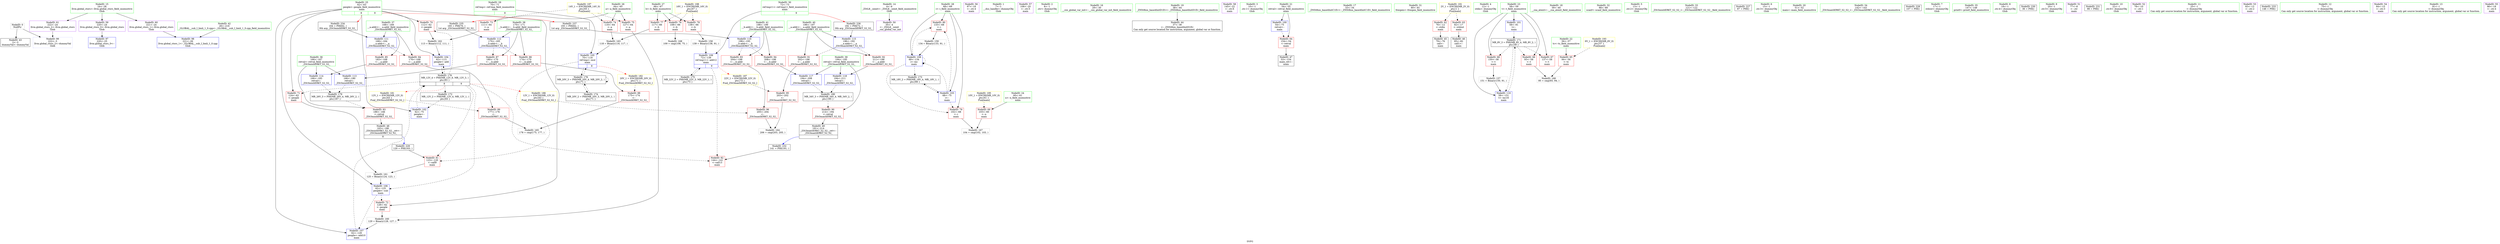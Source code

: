 digraph "SVFG" {
	label="SVFG";

	Node0x560e46a437b0 [shape=record,color=grey,label="{NodeID: 0\nNullPtr}"];
	Node0x560e46a437b0 -> Node0x560e46a5b8c0[style=solid];
	Node0x560e46a437b0 -> Node0x560e46a5c000[style=solid];
	Node0x560e46a6d610 [shape=record,color=black,label="{NodeID: 180\nMR_34V_3 = PHI(MR_34V_4, MR_34V_2, )\npts\{195 \}\n}"];
	Node0x560e46a6d610 -> Node0x560e46a5f000[style=dashed];
	Node0x560e46a5be00 [shape=record,color=blue,label="{NodeID: 97\n220\<--25\nllvm.global_ctors_0\<--\nGlob }"];
	Node0x560e46a59ec0 [shape=record,color=green,label="{NodeID: 14\n4\<--6\n_ZStL8__ioinit\<--_ZStL8__ioinit_field_insensitive\nGlob }"];
	Node0x560e46a59ec0 -> Node0x560e46a5cef0[style=solid];
	Node0x560e46a5c9f0 [shape=record,color=blue,label="{NodeID: 111\n168\<--164\n__a.addr\<--__a\n_ZSt3minIiERKT_S2_S2_\n}"];
	Node0x560e46a5c9f0 -> Node0x560e46a5eb20[style=dashed];
	Node0x560e46a5c9f0 -> Node0x560e46a5ebf0[style=dashed];
	Node0x560e46a5ab70 [shape=record,color=green,label="{NodeID: 28\n68\<--69\ni\<--i_field_insensitive\nmain\n}"];
	Node0x560e46a5ab70 -> Node0x560e46a5e710[style=solid];
	Node0x560e46a5ab70 -> Node0x560e46a5e7e0[style=solid];
	Node0x560e46a5ab70 -> Node0x560e46a5c370[style=solid];
	Node0x560e46a5ab70 -> Node0x560e46a5c780[style=solid];
	Node0x560e46a5b7c0 [shape=record,color=green,label="{NodeID: 42\n26\<--216\n_GLOBAL__sub_I_limli_1_0.cpp\<--_GLOBAL__sub_I_limli_1_0.cpp_field_insensitive\n}"];
	Node0x560e46a5b7c0 -> Node0x560e46a5bf00[style=solid];
	Node0x560e46a5d3d0 [shape=record,color=purple,label="{NodeID: 56\n97\<--18\n\<--.str.4\nmain\n}"];
	Node0x560e46a7cb90 [shape=record,color=black,label="{NodeID: 236\n192 = PHI(72, )\n0th arg _ZSt3maxIiERKT_S2_S2_ }"];
	Node0x560e46a7cb90 -> Node0x560e46a61500[style=solid];
	Node0x560e46a5dfc0 [shape=record,color=red,label="{NodeID: 70\n112\<--62\n\<--people\nmain\n}"];
	Node0x560e46a5dfc0 -> Node0x560e46a641d0[style=solid];
	Node0x560e46a64950 [shape=record,color=grey,label="{NodeID: 167\n104 = cmp(102, 103, )\n}"];
	Node0x560e46a5eb20 [shape=record,color=red,label="{NodeID: 84\n176\<--168\n\<--__a.addr\n_ZSt3minIiERKT_S2_S2_\n}"];
	Node0x560e46a5eb20 -> Node0x560e46a5ef30[style=solid];
	Node0x560e46a58f20 [shape=record,color=green,label="{NodeID: 1\n7\<--1\n__dso_handle\<--dummyObj\nGlob }"];
	Node0x560e46a6db10 [shape=record,color=yellow,style=double,label="{NodeID: 181\n12V_1 = ENCHI(MR_12V_0)\npts\{63 \}\nFun[_ZSt3minIiERKT_S2_S2_]}"];
	Node0x560e46a6db10 -> Node0x560e46a5ef30[style=dashed];
	Node0x560e46a5bf00 [shape=record,color=blue,label="{NodeID: 98\n221\<--26\nllvm.global_ctors_1\<--_GLOBAL__sub_I_limli_1_0.cpp\nGlob }"];
	Node0x560e46a59fc0 [shape=record,color=green,label="{NodeID: 15\n24\<--28\nllvm.global_ctors\<--llvm.global_ctors_field_insensitive\nGlob }"];
	Node0x560e46a59fc0 -> Node0x560e46a5d640[style=solid];
	Node0x560e46a59fc0 -> Node0x560e46a5d740[style=solid];
	Node0x560e46a59fc0 -> Node0x560e46a5d840[style=solid];
	Node0x560e46a5f7b0 [shape=record,color=yellow,style=double,label="{NodeID: 195\n10V_1 = ENCHI(MR_10V_0)\npts\{61 \}\nFun[main]}"];
	Node0x560e46a5f7b0 -> Node0x560e46a5def0[style=dashed];
	Node0x560e46a5cac0 [shape=record,color=blue,label="{NodeID: 112\n170\<--165\n__b.addr\<--__b\n_ZSt3minIiERKT_S2_S2_\n}"];
	Node0x560e46a5cac0 -> Node0x560e46a5ecc0[style=dashed];
	Node0x560e46a5cac0 -> Node0x560e46a5ed90[style=dashed];
	Node0x560e46a5ac40 [shape=record,color=green,label="{NodeID: 29\n70\<--71\nref.tmp\<--ref.tmp_field_insensitive\nmain\n|{|<s1>8}}"];
	Node0x560e46a5ac40 -> Node0x560e46a5c510[style=solid];
	Node0x560e46a5ac40:s1 -> Node0x560e46a7ca50[style=solid,color=red];
	Node0x560e46a5b8c0 [shape=record,color=black,label="{NodeID: 43\n2\<--3\ndummyVal\<--dummyVal\n}"];
	Node0x560e46a5d4a0 [shape=record,color=purple,label="{NodeID: 57\n106\<--20\n\<--.str.5\nmain\n}"];
	Node0x560e46a7ccd0 [shape=record,color=black,label="{NodeID: 237\n193 = PHI(62, )\n1st arg _ZSt3maxIiERKT_S2_S2_ }"];
	Node0x560e46a7ccd0 -> Node0x560e46a615d0[style=solid];
	Node0x560e46a5e090 [shape=record,color=red,label="{NodeID: 71\n124\<--62\n\<--people\nmain\n}"];
	Node0x560e46a5e090 -> Node0x560e46a64050[style=solid];
	Node0x560e46a64ad0 [shape=record,color=grey,label="{NodeID: 168\n109 = cmp(108, 75, )\n}"];
	Node0x560e46a5ebf0 [shape=record,color=red,label="{NodeID: 85\n183\<--168\n\<--__a.addr\n_ZSt3minIiERKT_S2_S2_\n}"];
	Node0x560e46a5ebf0 -> Node0x560e46a5cc60[style=solid];
	Node0x560e46a58fb0 [shape=record,color=green,label="{NodeID: 2\n8\<--1\n.str\<--dummyObj\nGlob }"];
	Node0x560e46a6e630 [shape=record,color=yellow,style=double,label="{NodeID: 182\n20V_1 = ENCHI(MR_20V_0)\npts\{71 \}\nFun[_ZSt3minIiERKT_S2_S2_]}"];
	Node0x560e46a6e630 -> Node0x560e46a5ee60[style=dashed];
	Node0x560e46a5c000 [shape=record,color=blue, style = dotted,label="{NodeID: 99\n222\<--3\nllvm.global_ctors_2\<--dummyVal\nGlob }"];
	Node0x560e46a5a0c0 [shape=record,color=green,label="{NodeID: 16\n29\<--30\n__cxx_global_var_init\<--__cxx_global_var_init_field_insensitive\n}"];
	Node0x560e46a5cb90 [shape=record,color=blue,label="{NodeID: 113\n166\<--180\nretval\<--\n_ZSt3minIiERKT_S2_S2_\n}"];
	Node0x560e46a5cb90 -> Node0x560e46a6d110[style=dashed];
	Node0x560e46a5ad10 [shape=record,color=green,label="{NodeID: 30\n72\<--73\nref.tmp11\<--ref.tmp11_field_insensitive\nmain\n|{|<s1>9}}"];
	Node0x560e46a5ad10 -> Node0x560e46a5c850[style=solid];
	Node0x560e46a5ad10:s1 -> Node0x560e46a7cb90[style=solid,color=red];
	Node0x560e46a5b9c0 [shape=record,color=black,label="{NodeID: 44\n37\<--38\n\<--_ZNSt8ios_base4InitD1Ev\nCan only get source location for instruction, argument, global var or function.}"];
	Node0x560e46a5d570 [shape=record,color=purple,label="{NodeID: 58\n145\<--22\n\<--.str.6\nmain\n}"];
	Node0x560e46a5e160 [shape=record,color=red,label="{NodeID: 72\n128\<--62\n\<--people\nmain\n}"];
	Node0x560e46a5e160 -> Node0x560e46a63ed0[style=solid];
	Node0x560e46a5ecc0 [shape=record,color=red,label="{NodeID: 86\n174\<--170\n\<--__b.addr\n_ZSt3minIiERKT_S2_S2_\n}"];
	Node0x560e46a5ecc0 -> Node0x560e46a5ee60[style=solid];
	Node0x560e46a59040 [shape=record,color=green,label="{NodeID: 3\n10\<--1\n.str.1\<--dummyObj\nGlob }"];
	Node0x560e46a5c100 [shape=record,color=blue,label="{NodeID: 100\n54\<--75\nretval\<--\nmain\n}"];
	Node0x560e46a5c100 -> Node0x560e46a5dae0[style=dashed];
	Node0x560e46a5a1c0 [shape=record,color=green,label="{NodeID: 17\n33\<--34\n_ZNSt8ios_base4InitC1Ev\<--_ZNSt8ios_base4InitC1Ev_field_insensitive\n}"];
	Node0x560e46a5f970 [shape=record,color=yellow,style=double,label="{NodeID: 197\n14V_1 = ENCHI(MR_14V_0)\npts\{65 \}\nFun[main]}"];
	Node0x560e46a5f970 -> Node0x560e46a5e230[style=dashed];
	Node0x560e46a5f970 -> Node0x560e46a5e300[style=dashed];
	Node0x560e46a5f970 -> Node0x560e46a5e3d0[style=dashed];
	Node0x560e46a5cc60 [shape=record,color=blue,label="{NodeID: 114\n166\<--183\nretval\<--\n_ZSt3minIiERKT_S2_S2_\n}"];
	Node0x560e46a5cc60 -> Node0x560e46a6d110[style=dashed];
	Node0x560e46a5ade0 [shape=record,color=green,label="{NodeID: 31\n80\<--81\nfreopen\<--freopen_field_insensitive\n}"];
	Node0x560e46a5bac0 [shape=record,color=black,label="{NodeID: 45\n79\<--76\ncall\<--\nmain\n}"];
	Node0x560e46a5d640 [shape=record,color=purple,label="{NodeID: 59\n220\<--24\nllvm.global_ctors_0\<--llvm.global_ctors\nGlob }"];
	Node0x560e46a5d640 -> Node0x560e46a5be00[style=solid];
	Node0x560e46a5e230 [shape=record,color=red,label="{NodeID: 73\n111\<--64\n\<--a\nmain\n}"];
	Node0x560e46a5e230 -> Node0x560e46a641d0[style=solid];
	Node0x560e46a5ed90 [shape=record,color=red,label="{NodeID: 87\n180\<--170\n\<--__b.addr\n_ZSt3minIiERKT_S2_S2_\n}"];
	Node0x560e46a5ed90 -> Node0x560e46a5cb90[style=solid];
	Node0x560e46a590d0 [shape=record,color=green,label="{NodeID: 4\n12\<--1\nstdin\<--dummyObj\nGlob }"];
	Node0x560e46a5c1d0 [shape=record,color=blue,label="{NodeID: 101\n58\<--91\nt\<--\nmain\n}"];
	Node0x560e46a5c1d0 -> Node0x560e46a6a910[style=dashed];
	Node0x560e46a5a2c0 [shape=record,color=green,label="{NodeID: 18\n39\<--40\n__cxa_atexit\<--__cxa_atexit_field_insensitive\n}"];
	Node0x560e46a60260 [shape=record,color=yellow,style=double,label="{NodeID: 198\n16V_1 = ENCHI(MR_16V_0)\npts\{67 \}\nFun[main]}"];
	Node0x560e46a60260 -> Node0x560e46a5e4a0[style=dashed];
	Node0x560e46a60260 -> Node0x560e46a5e570[style=dashed];
	Node0x560e46a60260 -> Node0x560e46a5e640[style=dashed];
	Node0x560e46a61500 [shape=record,color=blue,label="{NodeID: 115\n196\<--192\n__a.addr\<--__a\n_ZSt3maxIiERKT_S2_S2_\n}"];
	Node0x560e46a61500 -> Node0x560e46a5f0d0[style=dashed];
	Node0x560e46a61500 -> Node0x560e46a5f1a0[style=dashed];
	Node0x560e46a5aee0 [shape=record,color=green,label="{NodeID: 32\n88\<--89\nscanf\<--scanf_field_insensitive\n}"];
	Node0x560e46a5bb90 [shape=record,color=black,label="{NodeID: 46\n85\<--82\ncall1\<--\nmain\n}"];
	Node0x560e46a5d740 [shape=record,color=purple,label="{NodeID: 60\n221\<--24\nllvm.global_ctors_1\<--llvm.global_ctors\nGlob }"];
	Node0x560e46a5d740 -> Node0x560e46a5bf00[style=solid];
	Node0x560e46a63a50 [shape=record,color=grey,label="{NodeID: 157\n151 = Binary(150, 91, )\n}"];
	Node0x560e46a63a50 -> Node0x560e46a5c920[style=solid];
	Node0x560e46a5e300 [shape=record,color=red,label="{NodeID: 74\n116\<--64\n\<--a\nmain\n}"];
	Node0x560e46a5e300 -> Node0x560e46a64350[style=solid];
	Node0x560e46a6a910 [shape=record,color=black,label="{NodeID: 171\nMR_8V_3 = PHI(MR_8V_4, MR_8V_2, )\npts\{59 \}\n}"];
	Node0x560e46a6a910 -> Node0x560e46a5dc80[style=dashed];
	Node0x560e46a6a910 -> Node0x560e46a5dd50[style=dashed];
	Node0x560e46a6a910 -> Node0x560e46a5de20[style=dashed];
	Node0x560e46a6a910 -> Node0x560e46a5c920[style=dashed];
	Node0x560e46a5ee60 [shape=record,color=red,label="{NodeID: 88\n175\<--174\n\<--\n_ZSt3minIiERKT_S2_S2_\n}"];
	Node0x560e46a5ee60 -> Node0x560e46a64650[style=solid];
	Node0x560e46a59910 [shape=record,color=green,label="{NodeID: 5\n13\<--1\n.str.2\<--dummyObj\nGlob }"];
	Node0x560e46a5c2a0 [shape=record,color=blue,label="{NodeID: 102\n62\<--75\npeople\<--\nmain\n}"];
	Node0x560e46a5c2a0 -> Node0x560e46a6c210[style=dashed];
	Node0x560e46a5a3c0 [shape=record,color=green,label="{NodeID: 19\n38\<--44\n_ZNSt8ios_base4InitD1Ev\<--_ZNSt8ios_base4InitD1Ev_field_insensitive\n}"];
	Node0x560e46a5a3c0 -> Node0x560e46a5b9c0[style=solid];
	Node0x560e46a615d0 [shape=record,color=blue,label="{NodeID: 116\n198\<--193\n__b.addr\<--__b\n_ZSt3maxIiERKT_S2_S2_\n}"];
	Node0x560e46a615d0 -> Node0x560e46a5f270[style=dashed];
	Node0x560e46a615d0 -> Node0x560e46a5f340[style=dashed];
	Node0x560e46a5afe0 [shape=record,color=green,label="{NodeID: 33\n121\<--122\n_ZSt3minIiERKT_S2_S2_\<--_ZSt3minIiERKT_S2_S2__field_insensitive\n}"];
	Node0x560e46a5bc60 [shape=record,color=black,label="{NodeID: 47\n53\<--154\nmain_ret\<--\nmain\n}"];
	Node0x560e46854390 [shape=record,color=black,label="{NodeID: 227\n87 = PHI()\n}"];
	Node0x560e46a5d840 [shape=record,color=purple,label="{NodeID: 61\n222\<--24\nllvm.global_ctors_2\<--llvm.global_ctors\nGlob }"];
	Node0x560e46a5d840 -> Node0x560e46a5c000[style=solid];
	Node0x560e46a63bd0 [shape=record,color=grey,label="{NodeID: 158\n139 = Binary(138, 91, )\n}"];
	Node0x560e46a63bd0 -> Node0x560e46a5c850[style=solid];
	Node0x560e46a5e3d0 [shape=record,color=red,label="{NodeID: 75\n127\<--64\n\<--a\nmain\n}"];
	Node0x560e46a5e3d0 -> Node0x560e46a63ed0[style=solid];
	Node0x560e46a6ae10 [shape=record,color=black,label="{NodeID: 172\nMR_12V_2 = PHI(MR_12V_4, MR_12V_1, )\npts\{63 \}\n}"];
	Node0x560e46a6ae10 -> Node0x560e46a5c2a0[style=dashed];
	Node0x560e46a5ef30 [shape=record,color=red,label="{NodeID: 89\n177\<--176\n\<--\n_ZSt3minIiERKT_S2_S2_\n}"];
	Node0x560e46a5ef30 -> Node0x560e46a64650[style=solid];
	Node0x560e46a599a0 [shape=record,color=green,label="{NodeID: 6\n15\<--1\n.str.3\<--dummyObj\nGlob }"];
	Node0x560e46a6e9b0 [shape=record,color=yellow,style=double,label="{NodeID: 186\n12V_1 = ENCHI(MR_12V_0)\npts\{63 \}\nFun[_ZSt3maxIiERKT_S2_S2_]}"];
	Node0x560e46a6e9b0 -> Node0x560e46a5bd30[style=dashed];
	Node0x560e46a5c370 [shape=record,color=blue,label="{NodeID: 103\n68\<--75\ni\<--\nmain\n}"];
	Node0x560e46a5c370 -> Node0x560e46a5e710[style=dashed];
	Node0x560e46a5c370 -> Node0x560e46a5e7e0[style=dashed];
	Node0x560e46a5c370 -> Node0x560e46a5c780[style=dashed];
	Node0x560e46a5c370 -> Node0x560e46a6b310[style=dashed];
	Node0x560e46a5a4c0 [shape=record,color=green,label="{NodeID: 20\n51\<--52\nmain\<--main_field_insensitive\n}"];
	Node0x560e46a616a0 [shape=record,color=blue,label="{NodeID: 117\n194\<--208\nretval\<--\n_ZSt3maxIiERKT_S2_S2_\n}"];
	Node0x560e46a616a0 -> Node0x560e46a6d610[style=dashed];
	Node0x560e46a5b0e0 [shape=record,color=green,label="{NodeID: 34\n142\<--143\n_ZSt3maxIiERKT_S2_S2_\<--_ZSt3maxIiERKT_S2_S2__field_insensitive\n}"];
	Node0x560e46a5cd50 [shape=record,color=black,label="{NodeID: 48\n163\<--186\n_ZSt3minIiERKT_S2_S2__ret\<--\n_ZSt3minIiERKT_S2_S2_\n|{<s0>8}}"];
	Node0x560e46a5cd50:s0 -> Node0x560e46a7c320[style=solid,color=blue];
	Node0x560e46a7c220 [shape=record,color=black,label="{NodeID: 228\n107 = PHI()\n}"];
	Node0x560e46a5d940 [shape=record,color=red,label="{NodeID: 62\n76\<--12\n\<--stdin\nmain\n}"];
	Node0x560e46a5d940 -> Node0x560e46a5bac0[style=solid];
	Node0x560e46a63d50 [shape=record,color=grey,label="{NodeID: 159\n134 = Binary(133, 91, )\n}"];
	Node0x560e46a63d50 -> Node0x560e46a5c780[style=solid];
	Node0x560e46a5e4a0 [shape=record,color=red,label="{NodeID: 76\n108\<--66\n\<--b\nmain\n}"];
	Node0x560e46a5e4a0 -> Node0x560e46a64ad0[style=solid];
	Node0x560e46a6b310 [shape=record,color=black,label="{NodeID: 173\nMR_18V_2 = PHI(MR_18V_4, MR_18V_1, )\npts\{69 \}\n}"];
	Node0x560e46a6b310 -> Node0x560e46a5c370[style=dashed];
	Node0x560e46a5f000 [shape=record,color=red,label="{NodeID: 90\n214\<--194\n\<--retval\n_ZSt3maxIiERKT_S2_S2_\n}"];
	Node0x560e46a5f000 -> Node0x560e46a5ce20[style=solid];
	Node0x560e46a59a30 [shape=record,color=green,label="{NodeID: 7\n17\<--1\nstdout\<--dummyObj\nGlob }"];
	Node0x560e46a6eac0 [shape=record,color=yellow,style=double,label="{NodeID: 187\n22V_1 = ENCHI(MR_22V_0)\npts\{73 \}\nFun[_ZSt3maxIiERKT_S2_S2_]}"];
	Node0x560e46a6eac0 -> Node0x560e46a5f410[style=dashed];
	Node0x560e46a5c440 [shape=record,color=blue,label="{NodeID: 104\n62\<--113\npeople\<--add\nmain\n}"];
	Node0x560e46a5c440 -> Node0x560e46a6c210[style=dashed];
	Node0x560e46a5a5c0 [shape=record,color=green,label="{NodeID: 21\n54\<--55\nretval\<--retval_field_insensitive\nmain\n}"];
	Node0x560e46a5a5c0 -> Node0x560e46a5dae0[style=solid];
	Node0x560e46a5a5c0 -> Node0x560e46a5c100[style=solid];
	Node0x560e46a61770 [shape=record,color=blue,label="{NodeID: 118\n194\<--211\nretval\<--\n_ZSt3maxIiERKT_S2_S2_\n}"];
	Node0x560e46a61770 -> Node0x560e46a6d610[style=dashed];
	Node0x560e46a5b1e0 [shape=record,color=green,label="{NodeID: 35\n147\<--148\nprintf\<--printf_field_insensitive\n}"];
	Node0x560e46a5ce20 [shape=record,color=black,label="{NodeID: 49\n191\<--214\n_ZSt3maxIiERKT_S2_S2__ret\<--\n_ZSt3maxIiERKT_S2_S2_\n|{<s0>9}}"];
	Node0x560e46a5ce20:s0 -> Node0x560e46a7c6b0[style=solid,color=blue];
	Node0x560e46a7c320 [shape=record,color=black,label="{NodeID: 229\n120 = PHI(163, )\n}"];
	Node0x560e46a7c320 -> Node0x560e46a5e8b0[style=solid];
	Node0x560e46a5da10 [shape=record,color=red,label="{NodeID: 63\n82\<--17\n\<--stdout\nmain\n}"];
	Node0x560e46a5da10 -> Node0x560e46a5bb90[style=solid];
	Node0x560e46a63ed0 [shape=record,color=grey,label="{NodeID: 160\n129 = Binary(128, 127, )\n}"];
	Node0x560e46a63ed0 -> Node0x560e46a5c6b0[style=solid];
	Node0x560e46a5e570 [shape=record,color=red,label="{NodeID: 77\n117\<--66\n\<--b\nmain\n}"];
	Node0x560e46a5e570 -> Node0x560e46a64350[style=solid];
	Node0x560e46a6b810 [shape=record,color=black,label="{NodeID: 174\nMR_20V_2 = PHI(MR_20V_3, MR_20V_1, )\npts\{71 \}\n}"];
	Node0x560e46a6b810 -> Node0x560e46a6cc10[style=dashed];
	Node0x560e46a5f0d0 [shape=record,color=red,label="{NodeID: 91\n202\<--196\n\<--__a.addr\n_ZSt3maxIiERKT_S2_S2_\n}"];
	Node0x560e46a5f0d0 -> Node0x560e46a5f410[style=solid];
	Node0x560e46a59ac0 [shape=record,color=green,label="{NodeID: 8\n18\<--1\n.str.4\<--dummyObj\nGlob }"];
	Node0x560e46a5c510 [shape=record,color=blue,label="{NodeID: 105\n70\<--118\nref.tmp\<--mul\nmain\n|{|<s2>8}}"];
	Node0x560e46a5c510 -> Node0x560e46a5e8b0[style=dashed];
	Node0x560e46a5c510 -> Node0x560e46a6cc10[style=dashed];
	Node0x560e46a5c510:s2 -> Node0x560e46a6e630[style=dashed,color=red];
	Node0x560e46a5a690 [shape=record,color=green,label="{NodeID: 22\n56\<--57\ntc\<--tc_field_insensitive\nmain\n}"];
	Node0x560e46a5a690 -> Node0x560e46a5dbb0[style=solid];
	Node0x560e46a5b2e0 [shape=record,color=green,label="{NodeID: 36\n166\<--167\nretval\<--retval_field_insensitive\n_ZSt3minIiERKT_S2_S2_\n}"];
	Node0x560e46a5b2e0 -> Node0x560e46a5ea50[style=solid];
	Node0x560e46a5b2e0 -> Node0x560e46a5cb90[style=solid];
	Node0x560e46a5b2e0 -> Node0x560e46a5cc60[style=solid];
	Node0x560e46a5cef0 [shape=record,color=purple,label="{NodeID: 50\n35\<--4\n\<--_ZStL8__ioinit\n__cxx_global_var_init\n}"];
	Node0x560e46a7c510 [shape=record,color=black,label="{NodeID: 230\n36 = PHI()\n}"];
	Node0x560e46a5dae0 [shape=record,color=red,label="{NodeID: 64\n154\<--54\n\<--retval\nmain\n}"];
	Node0x560e46a5dae0 -> Node0x560e46a5bc60[style=solid];
	Node0x560e46a64050 [shape=record,color=grey,label="{NodeID: 161\n125 = Binary(124, 123, )\n}"];
	Node0x560e46a64050 -> Node0x560e46a5c5e0[style=solid];
	Node0x560e46a5e640 [shape=record,color=red,label="{NodeID: 78\n138\<--66\n\<--b\nmain\n}"];
	Node0x560e46a5e640 -> Node0x560e46a63bd0[style=solid];
	Node0x560e46a6bd10 [shape=record,color=black,label="{NodeID: 175\nMR_22V_2 = PHI(MR_22V_3, MR_22V_1, )\npts\{73 \}\n}"];
	Node0x560e46a6bd10 -> Node0x560e46a5c850[style=dashed];
	Node0x560e46a5f1a0 [shape=record,color=red,label="{NodeID: 92\n211\<--196\n\<--__a.addr\n_ZSt3maxIiERKT_S2_S2_\n}"];
	Node0x560e46a5f1a0 -> Node0x560e46a61770[style=solid];
	Node0x560e46a59b50 [shape=record,color=green,label="{NodeID: 9\n20\<--1\n.str.5\<--dummyObj\nGlob }"];
	Node0x560e46a5c5e0 [shape=record,color=blue,label="{NodeID: 106\n62\<--125\npeople\<--sub\nmain\n}"];
	Node0x560e46a5c5e0 -> Node0x560e46a5e160[style=dashed];
	Node0x560e46a5c5e0 -> Node0x560e46a5c6b0[style=dashed];
	Node0x560e46a5a760 [shape=record,color=green,label="{NodeID: 23\n58\<--59\nt\<--t_field_insensitive\nmain\n}"];
	Node0x560e46a5a760 -> Node0x560e46a5dc80[style=solid];
	Node0x560e46a5a760 -> Node0x560e46a5dd50[style=solid];
	Node0x560e46a5a760 -> Node0x560e46a5de20[style=solid];
	Node0x560e46a5a760 -> Node0x560e46a5c1d0[style=solid];
	Node0x560e46a5a760 -> Node0x560e46a5c920[style=solid];
	Node0x560e46a5b3b0 [shape=record,color=green,label="{NodeID: 37\n168\<--169\n__a.addr\<--__a.addr_field_insensitive\n_ZSt3minIiERKT_S2_S2_\n}"];
	Node0x560e46a5b3b0 -> Node0x560e46a5eb20[style=solid];
	Node0x560e46a5b3b0 -> Node0x560e46a5ebf0[style=solid];
	Node0x560e46a5b3b0 -> Node0x560e46a5c9f0[style=solid];
	Node0x560e46a5cfc0 [shape=record,color=purple,label="{NodeID: 51\n77\<--8\n\<--.str\nmain\n}"];
	Node0x560e46a7c5e0 [shape=record,color=black,label="{NodeID: 231\n98 = PHI()\n}"];
	Node0x560e46a5dbb0 [shape=record,color=red,label="{NodeID: 65\n94\<--56\n\<--tc\nmain\n}"];
	Node0x560e46a5dbb0 -> Node0x560e46a647d0[style=solid];
	Node0x560e46a641d0 [shape=record,color=grey,label="{NodeID: 162\n113 = Binary(112, 111, )\n}"];
	Node0x560e46a641d0 -> Node0x560e46a5c440[style=solid];
	Node0x560e46a5e710 [shape=record,color=red,label="{NodeID: 79\n102\<--68\n\<--i\nmain\n}"];
	Node0x560e46a5e710 -> Node0x560e46a64950[style=solid];
	Node0x560e46a6c210 [shape=record,color=black,label="{NodeID: 176\nMR_12V_4 = PHI(MR_12V_6, MR_12V_3, )\npts\{63 \}\n|{|<s7>8|<s8>9}}"];
	Node0x560e46a6c210 -> Node0x560e46a5dfc0[style=dashed];
	Node0x560e46a6c210 -> Node0x560e46a5e090[style=dashed];
	Node0x560e46a6c210 -> Node0x560e46a5e8b0[style=dashed];
	Node0x560e46a6c210 -> Node0x560e46a5e980[style=dashed];
	Node0x560e46a6c210 -> Node0x560e46a5c440[style=dashed];
	Node0x560e46a6c210 -> Node0x560e46a5c5e0[style=dashed];
	Node0x560e46a6c210 -> Node0x560e46a6ae10[style=dashed];
	Node0x560e46a6c210:s7 -> Node0x560e46a6db10[style=dashed,color=red];
	Node0x560e46a6c210:s8 -> Node0x560e46a6e9b0[style=dashed,color=red];
	Node0x560e46a5f270 [shape=record,color=red,label="{NodeID: 93\n204\<--198\n\<--__b.addr\n_ZSt3maxIiERKT_S2_S2_\n}"];
	Node0x560e46a5f270 -> Node0x560e46a5bd30[style=solid];
	Node0x560e46a59be0 [shape=record,color=green,label="{NodeID: 10\n22\<--1\n.str.6\<--dummyObj\nGlob }"];
	Node0x560e46a5c6b0 [shape=record,color=blue,label="{NodeID: 107\n62\<--129\npeople\<--add10\nmain\n}"];
	Node0x560e46a5c6b0 -> Node0x560e46a6c210[style=dashed];
	Node0x560e46a5a830 [shape=record,color=green,label="{NodeID: 24\n60\<--61\nn\<--n_field_insensitive\nmain\n}"];
	Node0x560e46a5a830 -> Node0x560e46a5def0[style=solid];
	Node0x560e46a5b480 [shape=record,color=green,label="{NodeID: 38\n170\<--171\n__b.addr\<--__b.addr_field_insensitive\n_ZSt3minIiERKT_S2_S2_\n}"];
	Node0x560e46a5b480 -> Node0x560e46a5ecc0[style=solid];
	Node0x560e46a5b480 -> Node0x560e46a5ed90[style=solid];
	Node0x560e46a5b480 -> Node0x560e46a5cac0[style=solid];
	Node0x560e46a5d090 [shape=record,color=purple,label="{NodeID: 52\n78\<--10\n\<--.str.1\nmain\n}"];
	Node0x560e46a7c6b0 [shape=record,color=black,label="{NodeID: 232\n141 = PHI(191, )\n}"];
	Node0x560e46a7c6b0 -> Node0x560e46a5e980[style=solid];
	Node0x560e46a5dc80 [shape=record,color=red,label="{NodeID: 66\n93\<--58\n\<--t\nmain\n}"];
	Node0x560e46a5dc80 -> Node0x560e46a647d0[style=solid];
	Node0x560e46a64350 [shape=record,color=grey,label="{NodeID: 163\n118 = Binary(116, 117, )\n}"];
	Node0x560e46a64350 -> Node0x560e46a5c510[style=solid];
	Node0x560e46a5e7e0 [shape=record,color=red,label="{NodeID: 80\n133\<--68\n\<--i\nmain\n}"];
	Node0x560e46a5e7e0 -> Node0x560e46a63d50[style=solid];
	Node0x560e46a5f340 [shape=record,color=red,label="{NodeID: 94\n208\<--198\n\<--__b.addr\n_ZSt3maxIiERKT_S2_S2_\n}"];
	Node0x560e46a5f340 -> Node0x560e46a616a0[style=solid];
	Node0x560e46a59c70 [shape=record,color=green,label="{NodeID: 11\n25\<--1\n\<--dummyObj\nCan only get source location for instruction, argument, global var or function.}"];
	Node0x560e46a6ee40 [shape=record,color=yellow,style=double,label="{NodeID: 191\n2V_1 = ENCHI(MR_2V_0)\npts\{1 \}\nFun[main]}"];
	Node0x560e46a6ee40 -> Node0x560e46a5d940[style=dashed];
	Node0x560e46a6ee40 -> Node0x560e46a5da10[style=dashed];
	Node0x560e46a5c780 [shape=record,color=blue,label="{NodeID: 108\n68\<--134\ni\<--inc\nmain\n}"];
	Node0x560e46a5c780 -> Node0x560e46a5e710[style=dashed];
	Node0x560e46a5c780 -> Node0x560e46a5e7e0[style=dashed];
	Node0x560e46a5c780 -> Node0x560e46a5c780[style=dashed];
	Node0x560e46a5c780 -> Node0x560e46a6b310[style=dashed];
	Node0x560e46a5a900 [shape=record,color=green,label="{NodeID: 25\n62\<--63\npeople\<--people_field_insensitive\nmain\n|{|<s7>8|<s8>9}}"];
	Node0x560e46a5a900 -> Node0x560e46a5dfc0[style=solid];
	Node0x560e46a5a900 -> Node0x560e46a5e090[style=solid];
	Node0x560e46a5a900 -> Node0x560e46a5e160[style=solid];
	Node0x560e46a5a900 -> Node0x560e46a5c2a0[style=solid];
	Node0x560e46a5a900 -> Node0x560e46a5c440[style=solid];
	Node0x560e46a5a900 -> Node0x560e46a5c5e0[style=solid];
	Node0x560e46a5a900 -> Node0x560e46a5c6b0[style=solid];
	Node0x560e46a5a900:s7 -> Node0x560e46a7c8e0[style=solid,color=red];
	Node0x560e46a5a900:s8 -> Node0x560e46a7ccd0[style=solid,color=red];
	Node0x560e46a5b550 [shape=record,color=green,label="{NodeID: 39\n194\<--195\nretval\<--retval_field_insensitive\n_ZSt3maxIiERKT_S2_S2_\n}"];
	Node0x560e46a5b550 -> Node0x560e46a5f000[style=solid];
	Node0x560e46a5b550 -> Node0x560e46a616a0[style=solid];
	Node0x560e46a5b550 -> Node0x560e46a61770[style=solid];
	Node0x560e46a5d160 [shape=record,color=purple,label="{NodeID: 53\n83\<--13\n\<--.str.2\nmain\n}"];
	Node0x560e46a7c810 [shape=record,color=black,label="{NodeID: 233\n146 = PHI()\n}"];
	Node0x560e46a5dd50 [shape=record,color=red,label="{NodeID: 67\n137\<--58\n\<--t\nmain\n}"];
	Node0x560e46a644d0 [shape=record,color=grey,label="{NodeID: 164\n206 = cmp(203, 205, )\n}"];
	Node0x560e46a5e8b0 [shape=record,color=red,label="{NodeID: 81\n123\<--120\n\<--call9\nmain\n}"];
	Node0x560e46a5e8b0 -> Node0x560e46a64050[style=solid];
	Node0x560e46a6cc10 [shape=record,color=black,label="{NodeID: 178\nMR_20V_3 = PHI(MR_20V_4, MR_20V_2, )\npts\{71 \}\n}"];
	Node0x560e46a6cc10 -> Node0x560e46a5c510[style=dashed];
	Node0x560e46a6cc10 -> Node0x560e46a6b810[style=dashed];
	Node0x560e46a6cc10 -> Node0x560e46a6cc10[style=dashed];
	Node0x560e46a5f410 [shape=record,color=red,label="{NodeID: 95\n203\<--202\n\<--\n_ZSt3maxIiERKT_S2_S2_\n}"];
	Node0x560e46a5f410 -> Node0x560e46a644d0[style=solid];
	Node0x560e46a59d00 [shape=record,color=green,label="{NodeID: 12\n75\<--1\n\<--dummyObj\nCan only get source location for instruction, argument, global var or function.}"];
	Node0x560e46a5c850 [shape=record,color=blue,label="{NodeID: 109\n72\<--139\nref.tmp11\<--add12\nmain\n|{|<s2>9}}"];
	Node0x560e46a5c850 -> Node0x560e46a5e980[style=dashed];
	Node0x560e46a5c850 -> Node0x560e46a6bd10[style=dashed];
	Node0x560e46a5c850:s2 -> Node0x560e46a6eac0[style=dashed,color=red];
	Node0x560e46a5a9d0 [shape=record,color=green,label="{NodeID: 26\n64\<--65\na\<--a_field_insensitive\nmain\n}"];
	Node0x560e46a5a9d0 -> Node0x560e46a5e230[style=solid];
	Node0x560e46a5a9d0 -> Node0x560e46a5e300[style=solid];
	Node0x560e46a5a9d0 -> Node0x560e46a5e3d0[style=solid];
	Node0x560e46a5b620 [shape=record,color=green,label="{NodeID: 40\n196\<--197\n__a.addr\<--__a.addr_field_insensitive\n_ZSt3maxIiERKT_S2_S2_\n}"];
	Node0x560e46a5b620 -> Node0x560e46a5f0d0[style=solid];
	Node0x560e46a5b620 -> Node0x560e46a5f1a0[style=solid];
	Node0x560e46a5b620 -> Node0x560e46a61500[style=solid];
	Node0x560e46a5d230 [shape=record,color=purple,label="{NodeID: 54\n84\<--15\n\<--.str.3\nmain\n}"];
	Node0x560e46a7c8e0 [shape=record,color=black,label="{NodeID: 234\n164 = PHI(62, )\n0th arg _ZSt3minIiERKT_S2_S2_ }"];
	Node0x560e46a7c8e0 -> Node0x560e46a5c9f0[style=solid];
	Node0x560e46a5de20 [shape=record,color=red,label="{NodeID: 68\n150\<--58\n\<--t\nmain\n}"];
	Node0x560e46a5de20 -> Node0x560e46a63a50[style=solid];
	Node0x560e46a64650 [shape=record,color=grey,label="{NodeID: 165\n178 = cmp(175, 177, )\n}"];
	Node0x560e46a5e980 [shape=record,color=red,label="{NodeID: 82\n144\<--141\n\<--call13\nmain\n}"];
	Node0x560e46a6d110 [shape=record,color=black,label="{NodeID: 179\nMR_26V_3 = PHI(MR_26V_4, MR_26V_2, )\npts\{167 \}\n}"];
	Node0x560e46a6d110 -> Node0x560e46a5ea50[style=dashed];
	Node0x560e46a5bd30 [shape=record,color=red,label="{NodeID: 96\n205\<--204\n\<--\n_ZSt3maxIiERKT_S2_S2_\n}"];
	Node0x560e46a5bd30 -> Node0x560e46a644d0[style=solid];
	Node0x560e46a59dc0 [shape=record,color=green,label="{NodeID: 13\n91\<--1\n\<--dummyObj\nCan only get source location for instruction, argument, global var or function.}"];
	Node0x560e46a5f5f0 [shape=record,color=yellow,style=double,label="{NodeID: 193\n6V_1 = ENCHI(MR_6V_0)\npts\{57 \}\nFun[main]}"];
	Node0x560e46a5f5f0 -> Node0x560e46a5dbb0[style=dashed];
	Node0x560e46a5c920 [shape=record,color=blue,label="{NodeID: 110\n58\<--151\nt\<--inc16\nmain\n}"];
	Node0x560e46a5c920 -> Node0x560e46a6a910[style=dashed];
	Node0x560e46a5aaa0 [shape=record,color=green,label="{NodeID: 27\n66\<--67\nb\<--b_field_insensitive\nmain\n}"];
	Node0x560e46a5aaa0 -> Node0x560e46a5e4a0[style=solid];
	Node0x560e46a5aaa0 -> Node0x560e46a5e570[style=solid];
	Node0x560e46a5aaa0 -> Node0x560e46a5e640[style=solid];
	Node0x560e46a5b6f0 [shape=record,color=green,label="{NodeID: 41\n198\<--199\n__b.addr\<--__b.addr_field_insensitive\n_ZSt3maxIiERKT_S2_S2_\n}"];
	Node0x560e46a5b6f0 -> Node0x560e46a5f270[style=solid];
	Node0x560e46a5b6f0 -> Node0x560e46a5f340[style=solid];
	Node0x560e46a5b6f0 -> Node0x560e46a615d0[style=solid];
	Node0x560e46a5d300 [shape=record,color=purple,label="{NodeID: 55\n86\<--18\n\<--.str.4\nmain\n}"];
	Node0x560e46a7ca50 [shape=record,color=black,label="{NodeID: 235\n165 = PHI(70, )\n1st arg _ZSt3minIiERKT_S2_S2_ }"];
	Node0x560e46a7ca50 -> Node0x560e46a5cac0[style=solid];
	Node0x560e46a5def0 [shape=record,color=red,label="{NodeID: 69\n103\<--60\n\<--n\nmain\n}"];
	Node0x560e46a5def0 -> Node0x560e46a64950[style=solid];
	Node0x560e46a647d0 [shape=record,color=grey,label="{NodeID: 166\n95 = cmp(93, 94, )\n}"];
	Node0x560e46a5ea50 [shape=record,color=red,label="{NodeID: 83\n186\<--166\n\<--retval\n_ZSt3minIiERKT_S2_S2_\n}"];
	Node0x560e46a5ea50 -> Node0x560e46a5cd50[style=solid];
}
